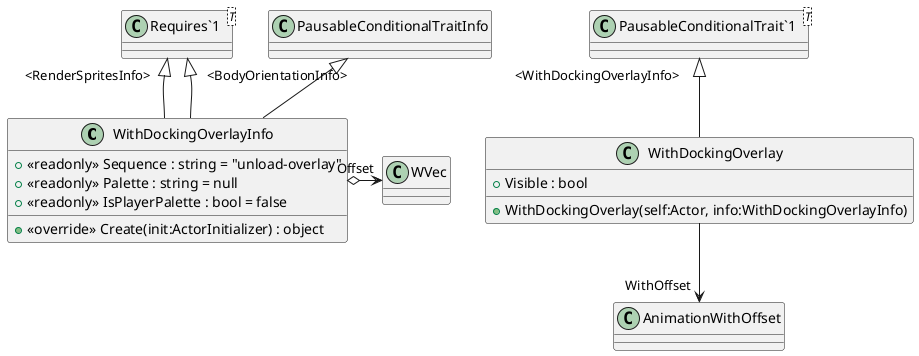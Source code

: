@startuml
class WithDockingOverlayInfo {
    + <<readonly>> Sequence : string = "unload-overlay"
    + <<readonly>> Palette : string = null
    + <<readonly>> IsPlayerPalette : bool = false
    + <<override>> Create(init:ActorInitializer) : object
}
class WithDockingOverlay {
    + Visible : bool
    + WithDockingOverlay(self:Actor, info:WithDockingOverlayInfo)
}
class "Requires`1"<T> {
}
class "PausableConditionalTrait`1"<T> {
}
PausableConditionalTraitInfo <|-- WithDockingOverlayInfo
"Requires`1" "<RenderSpritesInfo>" <|-- WithDockingOverlayInfo
"Requires`1" "<BodyOrientationInfo>" <|-- WithDockingOverlayInfo
WithDockingOverlayInfo o-> "Offset" WVec
"PausableConditionalTrait`1" "<WithDockingOverlayInfo>" <|-- WithDockingOverlay
WithDockingOverlay --> "WithOffset" AnimationWithOffset
@enduml
